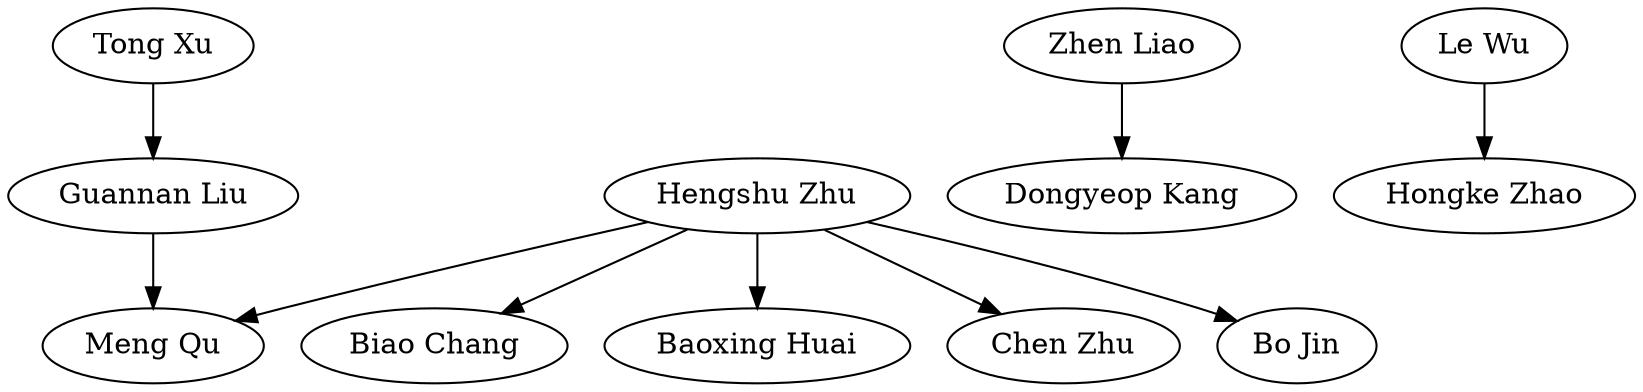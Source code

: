strict digraph G{
"Tong Xu" -> "Guannan Liu"
"Hengshu Zhu" -> "Meng Qu"
"Hengshu Zhu" -> "Biao Chang"
"Zhen Liao" -> "Dongyeop Kang"
"Hengshu Zhu" -> "Baoxing Huai"
"Hengshu Zhu" -> "Chen Zhu"
"Le Wu" -> "Hongke Zhao"
"Hengshu Zhu" -> "Bo Jin"
"Guannan Liu" -> "Meng Qu"
}